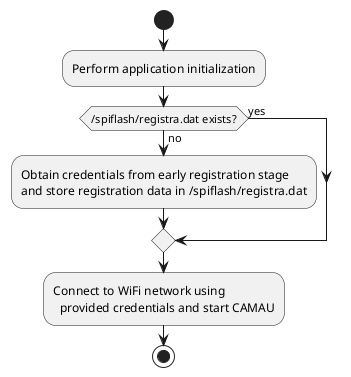 @startuml
start

:Perform application initialization;
if (/spiflash/registra.dat exists?) then (yes)
else (no)
  :Obtain credentials from early registration stage
  and store registration data in /spiflash/registra.dat;
endif

:Connect to WiFi network using 
  provided credentials and start CAMAU;

stop
@enduml
